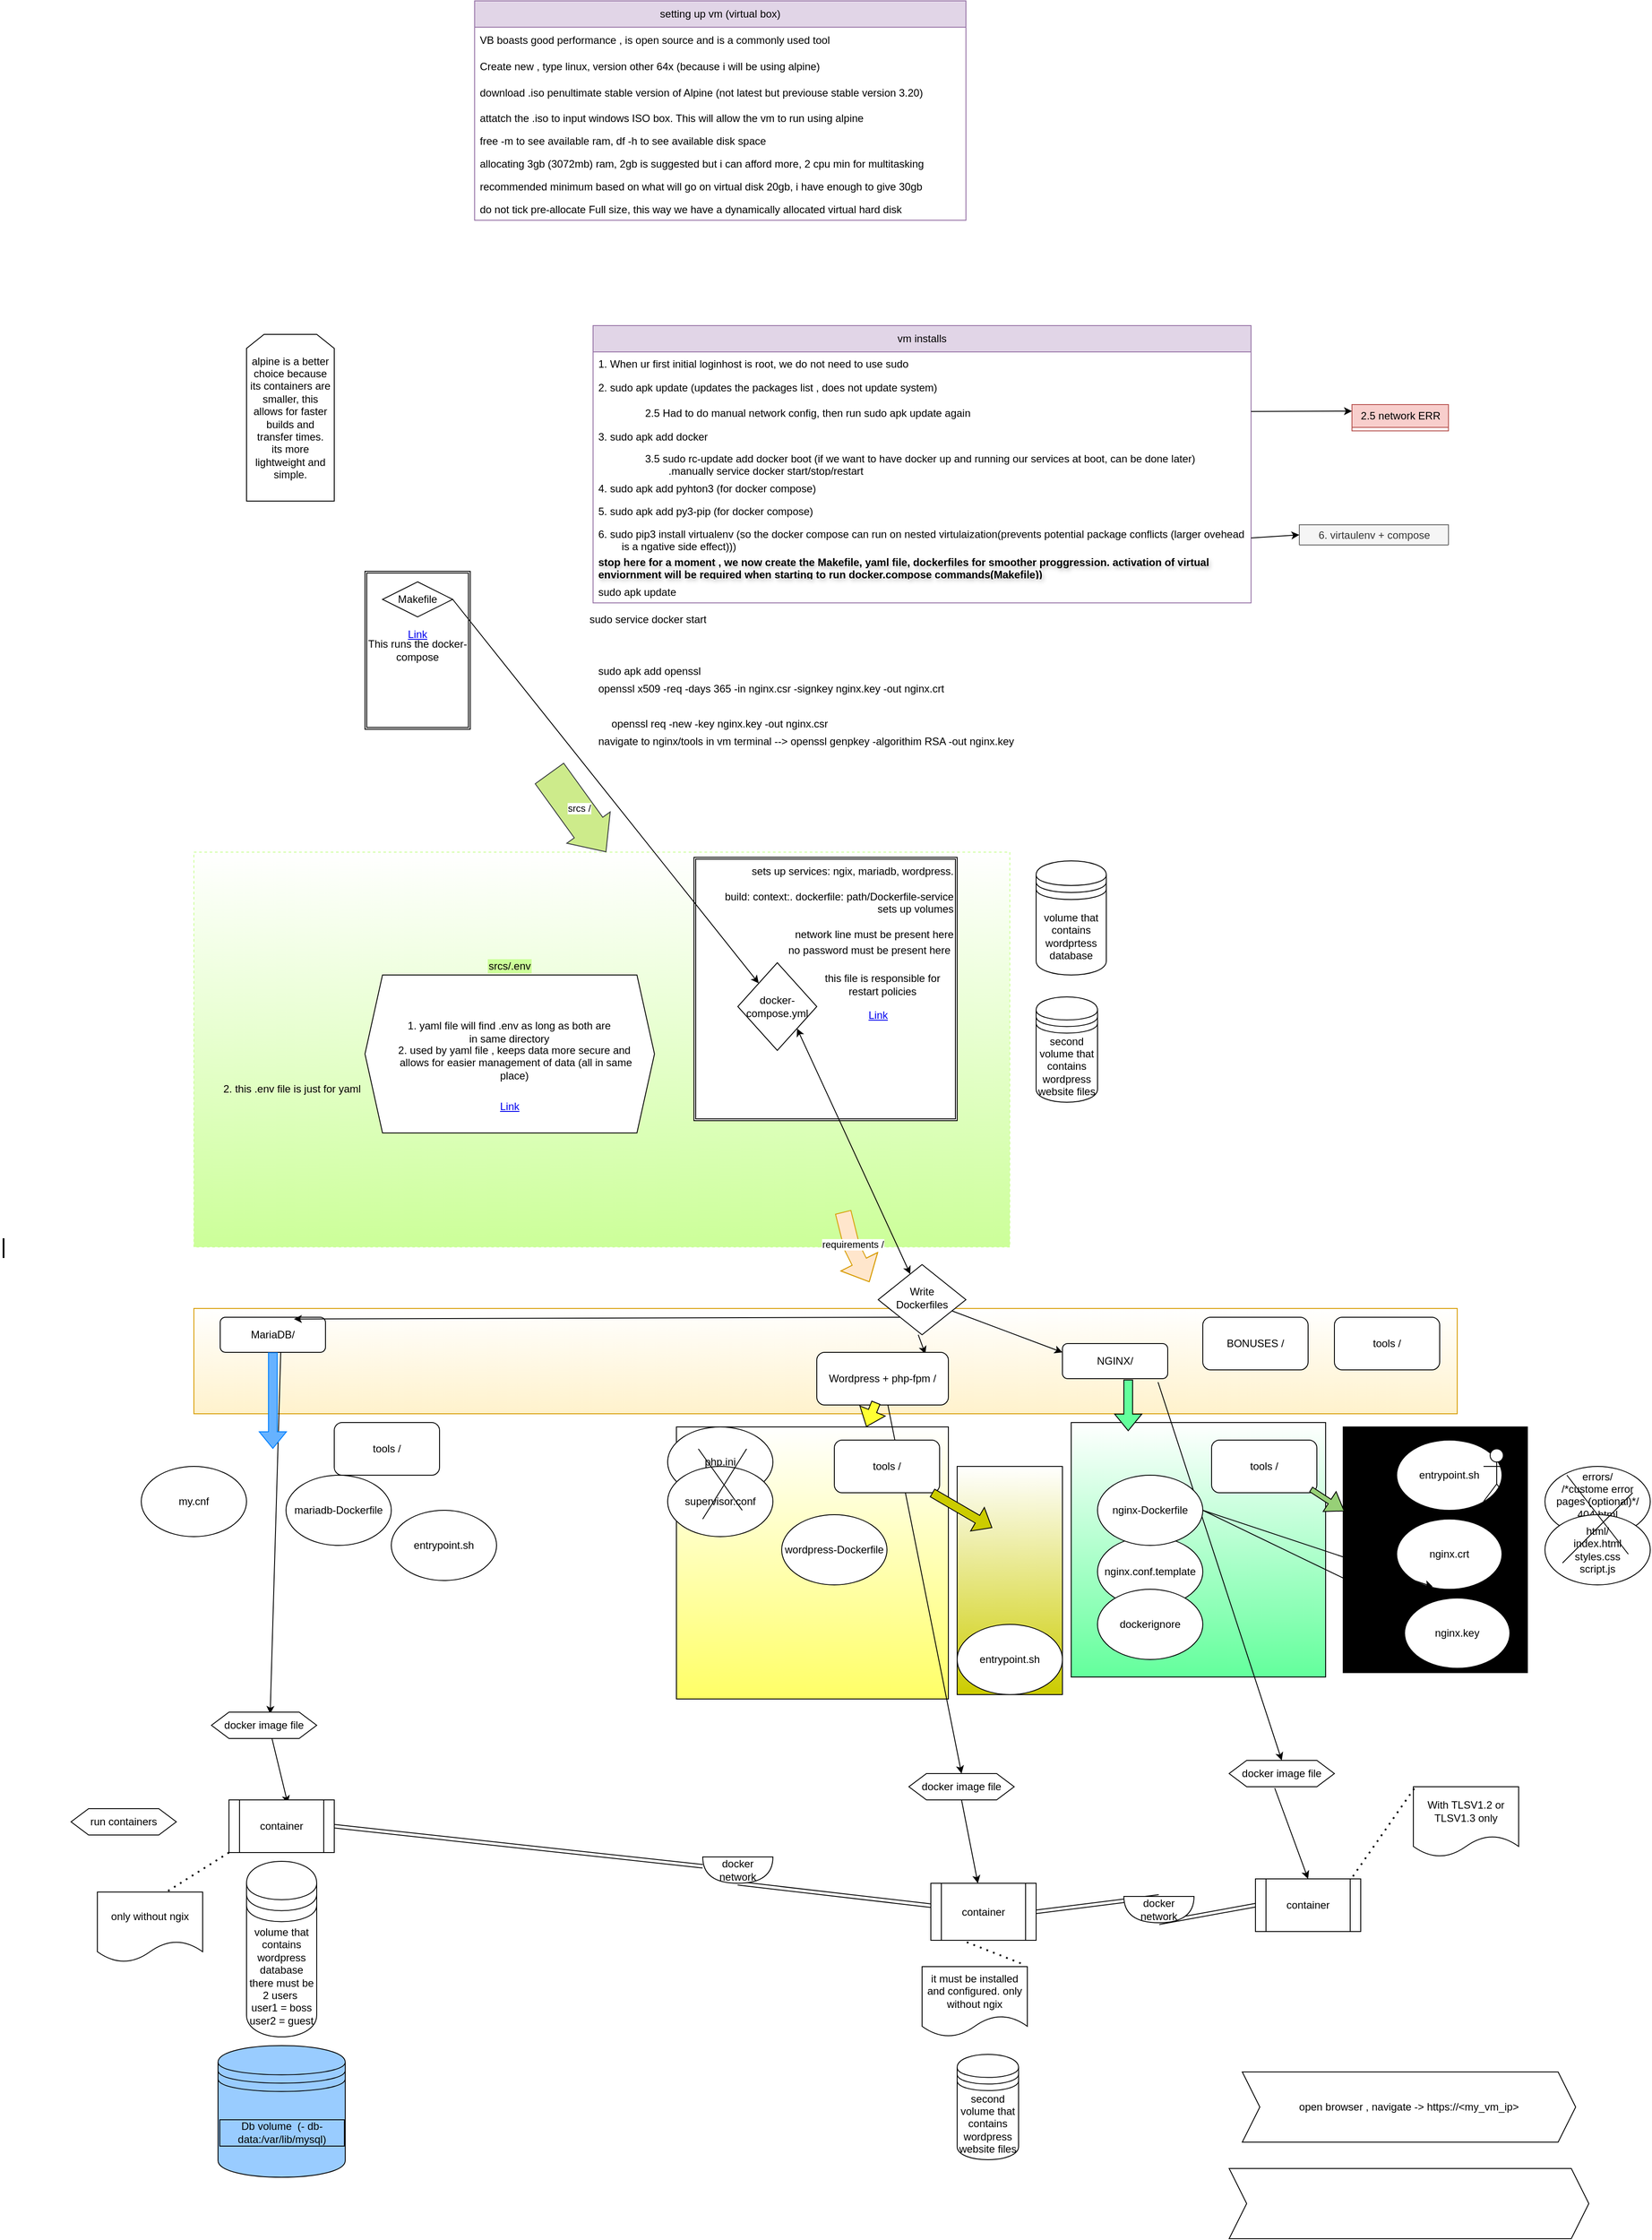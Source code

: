 <mxfile version="26.0.16">
  <diagram id="C5RBs43oDa-KdzZeNtuy" name="Page-1">
    <mxGraphModel dx="2195" dy="3095" grid="1" gridSize="10" guides="1" tooltips="1" connect="1" arrows="1" fold="1" page="1" pageScale="1" pageWidth="827" pageHeight="1169" background="#ffffff" math="0" shadow="0">
      <root>
        <mxCell id="WIyWlLk6GJQsqaUBKTNV-0" />
        <mxCell id="WIyWlLk6GJQsqaUBKTNV-1" parent="WIyWlLk6GJQsqaUBKTNV-0" />
        <mxCell id="Z3fMapQdSAwZX1owhjYI-17" value="" style="rounded=0;whiteSpace=wrap;html=1;gradientColor=#CCCC00;" vertex="1" parent="WIyWlLk6GJQsqaUBKTNV-1">
          <mxGeometry x="620" y="-190" width="120" height="260" as="geometry" />
        </mxCell>
        <mxCell id="Z3fMapQdSAwZX1owhjYI-14" value="" style="whiteSpace=wrap;html=1;aspect=fixed;gradientColor=#FFFF66;" vertex="1" parent="WIyWlLk6GJQsqaUBKTNV-1">
          <mxGeometry x="300" y="-235" width="310" height="310" as="geometry" />
        </mxCell>
        <mxCell id="Z3fMapQdSAwZX1owhjYI-5" value="" style="rounded=0;whiteSpace=wrap;html=1;gradientColor=light-dark(#97D077,#EDEDED);" vertex="1" parent="WIyWlLk6GJQsqaUBKTNV-1">
          <mxGeometry x="1060" y="-235" width="210" height="280" as="geometry" />
        </mxCell>
        <mxCell id="Z3fMapQdSAwZX1owhjYI-3" value="" style="rounded=0;whiteSpace=wrap;html=1;gradientColor=#63FF9C;" vertex="1" parent="WIyWlLk6GJQsqaUBKTNV-1">
          <mxGeometry x="750" y="-240" width="290" height="290" as="geometry" />
        </mxCell>
        <mxCell id="VuhiG2OMYxqmFF7oU0-H-84" value="" style="rounded=0;whiteSpace=wrap;html=1;fillColor=#FFFFFF;strokeColor=#d79b00;gradientColor=#FFF2CC;" parent="WIyWlLk6GJQsqaUBKTNV-1" vertex="1">
          <mxGeometry x="-250" y="-370" width="1440" height="120" as="geometry" />
        </mxCell>
        <mxCell id="VuhiG2OMYxqmFF7oU0-H-65" value="2.5 network ERR" style="swimlane;fontStyle=0;childLayout=stackLayout;horizontal=1;startSize=26;fillColor=#f8cecc;horizontalStack=0;resizeParent=1;resizeParentMax=0;resizeLast=0;collapsible=1;marginBottom=0;html=1;strokeColor=#b85450;" parent="WIyWlLk6GJQsqaUBKTNV-1" vertex="1" collapsed="1">
          <mxGeometry x="1070" y="-1400" width="110" height="30" as="geometry">
            <mxRectangle x="1040" y="-1404" width="655" height="231" as="alternateBounds" />
          </mxGeometry>
        </mxCell>
        <mxCell id="VuhiG2OMYxqmFF7oU0-H-69" value="" style="shape=image;html=1;verticalLabelPosition=bottom;verticalAlign=top;imageAspect=1;aspect=fixed;image=img/clipart/Gear_128x128.png" parent="VuhiG2OMYxqmFF7oU0-H-65" vertex="1">
          <mxGeometry y="26" width="655" height="61" as="geometry" />
        </mxCell>
        <mxCell id="VuhiG2OMYxqmFF7oU0-H-66" value="After trying to apk docker, package couldnt be found even after updating packages.&lt;div&gt;i attempted to manually put in a main and community repository assuming they where simply missing.&lt;/div&gt;&lt;div&gt;Trying to update packages a fetch was attempted followed by an error (try again later and 4 unavailable).&lt;/div&gt;&lt;div&gt;Ping to google with error, online advice suggested to configure DNS, resolv.conf was empty so i added googles public DNS, no positive results yielded.&lt;/div&gt;&lt;div&gt;Manual networking configuration was required, since there was no interfaces file for network, ip link to check for interface, created a interfaces file, added DHCP (dynamic host config protocol). /ect/init.d/networking restart (restarting networking script inside init.d).&lt;/div&gt;" style="text;strokeColor=none;fillColor=none;align=left;verticalAlign=top;spacingLeft=4;spacingRight=4;overflow=hidden;rotatable=0;points=[[0,0.5],[1,0.5]];portConstraint=eastwest;whiteSpace=wrap;html=1;" parent="VuhiG2OMYxqmFF7oU0-H-65" vertex="1">
          <mxGeometry y="87" width="655" height="144" as="geometry" />
        </mxCell>
        <mxCell id="VuhiG2OMYxqmFF7oU0-H-0" value="" style="rounded=0;whiteSpace=wrap;html=1;strokeColor=#CCFF99;dashed=1;gradientColor=#CCFF99;" parent="WIyWlLk6GJQsqaUBKTNV-1" vertex="1">
          <mxGeometry x="-250" y="-890" width="930" height="450" as="geometry" />
        </mxCell>
        <mxCell id="QDZcUWIWedcfiBCgo4B5-194" value="sets up services: ngix, mariadb, wordpress.&lt;div&gt;&lt;br&gt;&lt;/div&gt;&lt;div&gt;build: context:. dockerfile: path/Dockerfile-service&lt;/div&gt;&lt;div&gt;sets up volumes&lt;/div&gt;&lt;div&gt;&lt;br&gt;&lt;/div&gt;&lt;div&gt;network line must be present here&lt;/div&gt;" style="shape=ext;double=1;whiteSpace=wrap;html=1;aspect=fixed;align=right;verticalAlign=top;" parent="WIyWlLk6GJQsqaUBKTNV-1" vertex="1">
          <mxGeometry x="320" y="-884" width="300" height="300" as="geometry" />
        </mxCell>
        <mxCell id="QDZcUWIWedcfiBCgo4B5-57" value="This runs the docker-compose" style="shape=ext;double=1;rounded=0;whiteSpace=wrap;html=1;" parent="WIyWlLk6GJQsqaUBKTNV-1" vertex="1">
          <mxGeometry x="-55" y="-1210" width="120" height="180" as="geometry" />
        </mxCell>
        <mxCell id="WIyWlLk6GJQsqaUBKTNV-3" value="NGINX/" style="rounded=1;whiteSpace=wrap;html=1;fontSize=12;glass=0;strokeWidth=1;shadow=0;" parent="WIyWlLk6GJQsqaUBKTNV-1" vertex="1">
          <mxGeometry x="740" y="-330" width="120" height="40" as="geometry" />
        </mxCell>
        <mxCell id="WIyWlLk6GJQsqaUBKTNV-6" value="Write Dockerfiles" style="rhombus;whiteSpace=wrap;html=1;shadow=0;fontFamily=Helvetica;fontSize=12;align=center;strokeWidth=1;spacing=6;spacingTop=-4;" parent="WIyWlLk6GJQsqaUBKTNV-1" vertex="1">
          <mxGeometry x="530" y="-420" width="100" height="80" as="geometry" />
        </mxCell>
        <mxCell id="WIyWlLk6GJQsqaUBKTNV-11" value="MariaDB/" style="rounded=1;whiteSpace=wrap;html=1;fontSize=12;glass=0;strokeWidth=1;shadow=0;" parent="WIyWlLk6GJQsqaUBKTNV-1" vertex="1">
          <mxGeometry x="-220" y="-360" width="120" height="40" as="geometry" />
        </mxCell>
        <mxCell id="QDZcUWIWedcfiBCgo4B5-4" value="" style="endArrow=classic;html=1;rounded=0;entryX=0.7;entryY=0.05;entryDx=0;entryDy=0;entryPerimeter=0;exitX=0;exitY=1;exitDx=0;exitDy=0;" parent="WIyWlLk6GJQsqaUBKTNV-1" source="WIyWlLk6GJQsqaUBKTNV-6" target="WIyWlLk6GJQsqaUBKTNV-11" edge="1">
          <mxGeometry width="50" height="50" relative="1" as="geometry">
            <mxPoint x="390" y="270" as="sourcePoint" />
            <mxPoint x="440" y="220" as="targetPoint" />
          </mxGeometry>
        </mxCell>
        <mxCell id="QDZcUWIWedcfiBCgo4B5-5" value="" style="endArrow=classic;html=1;rounded=0;exitX=0.58;exitY=0.95;exitDx=0;exitDy=0;exitPerimeter=0;entryX=0.825;entryY=0.033;entryDx=0;entryDy=0;entryPerimeter=0;" parent="WIyWlLk6GJQsqaUBKTNV-1" target="VuhiG2OMYxqmFF7oU0-H-88" edge="1">
          <mxGeometry width="50" height="50" relative="1" as="geometry">
            <mxPoint x="575.66" y="-340" as="sourcePoint" />
            <mxPoint x="500.005" y="144" as="targetPoint" />
          </mxGeometry>
        </mxCell>
        <mxCell id="QDZcUWIWedcfiBCgo4B5-6" value="" style="endArrow=classic;html=1;rounded=0;entryX=0;entryY=0.25;entryDx=0;entryDy=0;" parent="WIyWlLk6GJQsqaUBKTNV-1" source="WIyWlLk6GJQsqaUBKTNV-6" target="WIyWlLk6GJQsqaUBKTNV-3" edge="1">
          <mxGeometry width="50" height="50" relative="1" as="geometry">
            <mxPoint x="390" y="270" as="sourcePoint" />
            <mxPoint x="440" y="220" as="targetPoint" />
          </mxGeometry>
        </mxCell>
        <mxCell id="QDZcUWIWedcfiBCgo4B5-7" value="Makefile" style="rhombus;whiteSpace=wrap;html=1;" parent="WIyWlLk6GJQsqaUBKTNV-1" vertex="1">
          <mxGeometry x="-35" y="-1198" width="80" height="40" as="geometry" />
        </mxCell>
        <mxCell id="QDZcUWIWedcfiBCgo4B5-8" value="docker-compose.yml" style="rhombus;whiteSpace=wrap;html=1;" parent="WIyWlLk6GJQsqaUBKTNV-1" vertex="1">
          <mxGeometry x="370" y="-764" width="90" height="100" as="geometry" />
        </mxCell>
        <mxCell id="QDZcUWIWedcfiBCgo4B5-10" value="run containers" style="shape=hexagon;perimeter=hexagonPerimeter2;whiteSpace=wrap;html=1;fixedSize=1;" parent="WIyWlLk6GJQsqaUBKTNV-1" vertex="1">
          <mxGeometry x="-390" y="200" width="120" height="30" as="geometry" />
        </mxCell>
        <mxCell id="QDZcUWIWedcfiBCgo4B5-14" value="only without ngix" style="shape=document;whiteSpace=wrap;html=1;boundedLbl=1;" parent="WIyWlLk6GJQsqaUBKTNV-1" vertex="1">
          <mxGeometry x="-360" y="295" width="120" height="80" as="geometry" />
        </mxCell>
        <mxCell id="QDZcUWIWedcfiBCgo4B5-15" value="it must be installed and configured. only without ngix" style="shape=document;whiteSpace=wrap;html=1;boundedLbl=1;" parent="WIyWlLk6GJQsqaUBKTNV-1" vertex="1">
          <mxGeometry x="580" y="380" width="120" height="80" as="geometry" />
        </mxCell>
        <mxCell id="QDZcUWIWedcfiBCgo4B5-16" value="With TLSV1.2 or TLSV1.3 only" style="shape=document;whiteSpace=wrap;html=1;boundedLbl=1;" parent="WIyWlLk6GJQsqaUBKTNV-1" vertex="1">
          <mxGeometry x="1140" y="175" width="120" height="80" as="geometry" />
        </mxCell>
        <mxCell id="QDZcUWIWedcfiBCgo4B5-17" value="" style="endArrow=none;dashed=1;html=1;dashPattern=1 3;strokeWidth=2;rounded=0;entryX=0.667;entryY=-0.012;entryDx=0;entryDy=0;entryPerimeter=0;exitX=0;exitY=1;exitDx=0;exitDy=0;" parent="WIyWlLk6GJQsqaUBKTNV-1" source="QDZcUWIWedcfiBCgo4B5-28" target="QDZcUWIWedcfiBCgo4B5-14" edge="1">
          <mxGeometry width="50" height="50" relative="1" as="geometry">
            <mxPoint x="390" y="270" as="sourcePoint" />
            <mxPoint x="440" y="220" as="targetPoint" />
          </mxGeometry>
        </mxCell>
        <mxCell id="QDZcUWIWedcfiBCgo4B5-18" value="" style="endArrow=none;dashed=1;html=1;dashPattern=1 3;strokeWidth=2;rounded=0;entryX=0.975;entryY=-0.025;entryDx=0;entryDy=0;entryPerimeter=0;exitX=0.342;exitY=1.033;exitDx=0;exitDy=0;exitPerimeter=0;" parent="WIyWlLk6GJQsqaUBKTNV-1" source="QDZcUWIWedcfiBCgo4B5-27" target="QDZcUWIWedcfiBCgo4B5-15" edge="1">
          <mxGeometry width="50" height="50" relative="1" as="geometry">
            <mxPoint x="390" y="270" as="sourcePoint" />
            <mxPoint x="440" y="220" as="targetPoint" />
          </mxGeometry>
        </mxCell>
        <mxCell id="QDZcUWIWedcfiBCgo4B5-19" value="" style="endArrow=none;dashed=1;html=1;dashPattern=1 3;strokeWidth=2;rounded=0;entryX=0.583;entryY=0.933;entryDx=0;entryDy=0;exitX=0.008;exitY=0.025;exitDx=0;exitDy=0;exitPerimeter=0;entryPerimeter=0;" parent="WIyWlLk6GJQsqaUBKTNV-1" source="QDZcUWIWedcfiBCgo4B5-16" target="QDZcUWIWedcfiBCgo4B5-26" edge="1">
          <mxGeometry width="50" height="50" relative="1" as="geometry">
            <mxPoint x="390" y="270" as="sourcePoint" />
            <mxPoint x="440" y="220" as="targetPoint" />
          </mxGeometry>
        </mxCell>
        <mxCell id="QDZcUWIWedcfiBCgo4B5-20" value="" style="endArrow=classic;html=1;rounded=0;exitX=1;exitY=0.5;exitDx=0;exitDy=0;" parent="WIyWlLk6GJQsqaUBKTNV-1" source="QDZcUWIWedcfiBCgo4B5-7" target="QDZcUWIWedcfiBCgo4B5-8" edge="1">
          <mxGeometry width="50" height="50" relative="1" as="geometry">
            <mxPoint x="390" y="270" as="sourcePoint" />
            <mxPoint x="440" y="220" as="targetPoint" />
          </mxGeometry>
        </mxCell>
        <mxCell id="QDZcUWIWedcfiBCgo4B5-23" value="" style="endArrow=classic;html=1;rounded=0;exitX=0.575;exitY=1;exitDx=0;exitDy=0;exitPerimeter=0;entryX=0.558;entryY=0.067;entryDx=0;entryDy=0;entryPerimeter=0;" parent="WIyWlLk6GJQsqaUBKTNV-1" source="QDZcUWIWedcfiBCgo4B5-29" target="QDZcUWIWedcfiBCgo4B5-28" edge="1">
          <mxGeometry width="50" height="50" relative="1" as="geometry">
            <mxPoint x="390" y="270" as="sourcePoint" />
            <mxPoint x="380" y="340" as="targetPoint" />
          </mxGeometry>
        </mxCell>
        <mxCell id="QDZcUWIWedcfiBCgo4B5-24" value="" style="endArrow=classic;html=1;rounded=0;exitX=0.5;exitY=1;exitDx=0;exitDy=0;" parent="WIyWlLk6GJQsqaUBKTNV-1" source="QDZcUWIWedcfiBCgo4B5-195" target="QDZcUWIWedcfiBCgo4B5-27" edge="1">
          <mxGeometry width="50" height="50" relative="1" as="geometry">
            <mxPoint x="390" y="270" as="sourcePoint" />
            <mxPoint x="590" y="480" as="targetPoint" />
          </mxGeometry>
        </mxCell>
        <mxCell id="QDZcUWIWedcfiBCgo4B5-25" value="" style="endArrow=classic;html=1;rounded=0;exitX=0.433;exitY=1.05;exitDx=0;exitDy=0;exitPerimeter=0;entryX=0.5;entryY=0;entryDx=0;entryDy=0;" parent="WIyWlLk6GJQsqaUBKTNV-1" source="QDZcUWIWedcfiBCgo4B5-196" target="QDZcUWIWedcfiBCgo4B5-26" edge="1">
          <mxGeometry width="50" height="50" relative="1" as="geometry">
            <mxPoint x="390" y="270" as="sourcePoint" />
            <mxPoint x="747" y="470" as="targetPoint" />
          </mxGeometry>
        </mxCell>
        <mxCell id="QDZcUWIWedcfiBCgo4B5-26" value="container" style="shape=process;whiteSpace=wrap;html=1;backgroundOutline=1;" parent="WIyWlLk6GJQsqaUBKTNV-1" vertex="1">
          <mxGeometry x="960" y="280" width="120" height="60" as="geometry" />
        </mxCell>
        <mxCell id="QDZcUWIWedcfiBCgo4B5-27" value="container" style="shape=process;whiteSpace=wrap;html=1;backgroundOutline=1;" parent="WIyWlLk6GJQsqaUBKTNV-1" vertex="1">
          <mxGeometry x="590" y="285" width="120" height="65" as="geometry" />
        </mxCell>
        <mxCell id="QDZcUWIWedcfiBCgo4B5-28" value="container" style="shape=process;whiteSpace=wrap;html=1;backgroundOutline=1;" parent="WIyWlLk6GJQsqaUBKTNV-1" vertex="1">
          <mxGeometry x="-210" y="190" width="120" height="60" as="geometry" />
        </mxCell>
        <mxCell id="QDZcUWIWedcfiBCgo4B5-30" value="volume that contains wordprtess database" style="shape=datastore;whiteSpace=wrap;html=1;" parent="WIyWlLk6GJQsqaUBKTNV-1" vertex="1">
          <mxGeometry x="710" y="-880" width="80" height="130" as="geometry" />
        </mxCell>
        <mxCell id="QDZcUWIWedcfiBCgo4B5-32" value="second volume that contains wordpress website files" style="shape=datastore;whiteSpace=wrap;html=1;" parent="WIyWlLk6GJQsqaUBKTNV-1" vertex="1">
          <mxGeometry x="710" y="-725" width="70" height="120" as="geometry" />
        </mxCell>
        <mxCell id="QDZcUWIWedcfiBCgo4B5-54" value="" style="shape=link;html=1;rounded=0;exitX=1;exitY=0.5;exitDx=0;exitDy=0;" parent="WIyWlLk6GJQsqaUBKTNV-1" source="QDZcUWIWedcfiBCgo4B5-36" target="QDZcUWIWedcfiBCgo4B5-27" edge="1">
          <mxGeometry width="100" relative="1" as="geometry">
            <mxPoint x="340" y="390" as="sourcePoint" />
            <mxPoint x="440" y="390" as="targetPoint" />
          </mxGeometry>
        </mxCell>
        <UserObject label="Link" link="https://github.com/sparklebutt/Inception/blob/main/flowchart/Makefile" id="QDZcUWIWedcfiBCgo4B5-56">
          <mxCell style="text;html=1;strokeColor=none;fillColor=none;whiteSpace=wrap;align=center;verticalAlign=middle;fontColor=#0000EE;fontStyle=4;" parent="WIyWlLk6GJQsqaUBKTNV-1" vertex="1">
            <mxGeometry x="-25" y="-1158" width="60" height="40" as="geometry" />
          </mxCell>
        </UserObject>
        <mxCell id="QDZcUWIWedcfiBCgo4B5-144" value="" style="line;strokeWidth=2;html=1;direction=south;" parent="WIyWlLk6GJQsqaUBKTNV-1" vertex="1">
          <mxGeometry x="-470" y="-450" width="6.11" height="22.5" as="geometry" />
        </mxCell>
        <mxCell id="QDZcUWIWedcfiBCgo4B5-193" value="" style="endArrow=classic;startArrow=classic;html=1;rounded=0;entryX=1;entryY=1;entryDx=0;entryDy=0;" parent="WIyWlLk6GJQsqaUBKTNV-1" source="WIyWlLk6GJQsqaUBKTNV-6" target="QDZcUWIWedcfiBCgo4B5-8" edge="1">
          <mxGeometry width="50" height="50" relative="1" as="geometry">
            <mxPoint x="540" y="-110" as="sourcePoint" />
            <mxPoint x="590" y="-160" as="targetPoint" />
          </mxGeometry>
        </mxCell>
        <mxCell id="QDZcUWIWedcfiBCgo4B5-197" value="" style="endArrow=classic;html=1;rounded=0;exitX=0.575;exitY=1;exitDx=0;exitDy=0;exitPerimeter=0;entryX=0.558;entryY=0.067;entryDx=0;entryDy=0;entryPerimeter=0;" parent="WIyWlLk6GJQsqaUBKTNV-1" source="WIyWlLk6GJQsqaUBKTNV-11" target="QDZcUWIWedcfiBCgo4B5-29" edge="1">
          <mxGeometry width="50" height="50" relative="1" as="geometry">
            <mxPoint x="224" y="20" as="sourcePoint" />
            <mxPoint x="222" y="294" as="targetPoint" />
          </mxGeometry>
        </mxCell>
        <mxCell id="QDZcUWIWedcfiBCgo4B5-29" value="docker image file" style="shape=hexagon;perimeter=hexagonPerimeter2;whiteSpace=wrap;html=1;fixedSize=1;" parent="WIyWlLk6GJQsqaUBKTNV-1" vertex="1">
          <mxGeometry x="-230" y="90" width="120" height="30" as="geometry" />
        </mxCell>
        <mxCell id="QDZcUWIWedcfiBCgo4B5-195" value="docker image file" style="shape=hexagon;perimeter=hexagonPerimeter2;whiteSpace=wrap;html=1;fixedSize=1;" parent="WIyWlLk6GJQsqaUBKTNV-1" vertex="1">
          <mxGeometry x="565" y="160" width="120" height="30" as="geometry" />
        </mxCell>
        <mxCell id="QDZcUWIWedcfiBCgo4B5-199" value="" style="endArrow=classic;html=1;rounded=0;exitX=0.908;exitY=1.1;exitDx=0;exitDy=0;exitPerimeter=0;entryX=0.5;entryY=0;entryDx=0;entryDy=0;" parent="WIyWlLk6GJQsqaUBKTNV-1" source="WIyWlLk6GJQsqaUBKTNV-3" target="QDZcUWIWedcfiBCgo4B5-196" edge="1">
          <mxGeometry width="50" height="50" relative="1" as="geometry">
            <mxPoint x="762" y="-8" as="sourcePoint" />
            <mxPoint x="760" y="470" as="targetPoint" />
          </mxGeometry>
        </mxCell>
        <mxCell id="QDZcUWIWedcfiBCgo4B5-196" value="docker image file" style="shape=hexagon;perimeter=hexagonPerimeter2;whiteSpace=wrap;html=1;fixedSize=1;" parent="WIyWlLk6GJQsqaUBKTNV-1" vertex="1">
          <mxGeometry x="930" y="145" width="120" height="30" as="geometry" />
        </mxCell>
        <mxCell id="QDZcUWIWedcfiBCgo4B5-200" value="volume that contains wordpress database&lt;div&gt;there must be 2 users&amp;nbsp;&lt;div&gt;user1 = boss&lt;/div&gt;&lt;div&gt;user2 = guest&lt;/div&gt;&lt;/div&gt;" style="shape=datastore;whiteSpace=wrap;html=1;" parent="WIyWlLk6GJQsqaUBKTNV-1" vertex="1">
          <mxGeometry x="-190" y="260" width="80" height="200" as="geometry" />
        </mxCell>
        <mxCell id="QDZcUWIWedcfiBCgo4B5-201" value="second volume that contains wordpress website files" style="shape=datastore;whiteSpace=wrap;html=1;" parent="WIyWlLk6GJQsqaUBKTNV-1" vertex="1">
          <mxGeometry x="620" y="480" width="70" height="120" as="geometry" />
        </mxCell>
        <mxCell id="QDZcUWIWedcfiBCgo4B5-203" value="" style="shape=link;html=1;rounded=0;exitX=1;exitY=0.5;exitDx=0;exitDy=0;entryX=0;entryY=0.5;entryDx=0;entryDy=0;" parent="WIyWlLk6GJQsqaUBKTNV-1" source="QDZcUWIWedcfiBCgo4B5-202" target="QDZcUWIWedcfiBCgo4B5-26" edge="1">
          <mxGeometry width="100" relative="1" as="geometry">
            <mxPoint x="580" y="270" as="sourcePoint" />
            <mxPoint x="740" y="270" as="targetPoint" />
          </mxGeometry>
        </mxCell>
        <mxCell id="QDZcUWIWedcfiBCgo4B5-204" value="" style="shape=link;html=1;rounded=0;exitX=1;exitY=0.5;exitDx=0;exitDy=0;entryX=0;entryY=0.5;entryDx=0;entryDy=0;" parent="WIyWlLk6GJQsqaUBKTNV-1" source="QDZcUWIWedcfiBCgo4B5-27" target="QDZcUWIWedcfiBCgo4B5-202" edge="1">
          <mxGeometry width="100" relative="1" as="geometry">
            <mxPoint x="570" y="270" as="sourcePoint" />
            <mxPoint x="700" y="280" as="targetPoint" />
          </mxGeometry>
        </mxCell>
        <mxCell id="QDZcUWIWedcfiBCgo4B5-202" value="docker network" style="shape=or;whiteSpace=wrap;html=1;direction=south;" parent="WIyWlLk6GJQsqaUBKTNV-1" vertex="1">
          <mxGeometry x="810" y="300" width="80" height="30" as="geometry" />
        </mxCell>
        <mxCell id="QDZcUWIWedcfiBCgo4B5-205" value="" style="shape=link;html=1;rounded=0;exitX=1;exitY=0.5;exitDx=0;exitDy=0;" parent="WIyWlLk6GJQsqaUBKTNV-1" source="QDZcUWIWedcfiBCgo4B5-28" target="QDZcUWIWedcfiBCgo4B5-36" edge="1">
          <mxGeometry width="100" relative="1" as="geometry">
            <mxPoint x="275" y="270" as="sourcePoint" />
            <mxPoint x="450" y="270" as="targetPoint" />
          </mxGeometry>
        </mxCell>
        <mxCell id="QDZcUWIWedcfiBCgo4B5-36" value="docker network" style="shape=or;whiteSpace=wrap;html=1;direction=south;" parent="WIyWlLk6GJQsqaUBKTNV-1" vertex="1">
          <mxGeometry x="330" y="255" width="80" height="30" as="geometry" />
        </mxCell>
        <mxCell id="QDZcUWIWedcfiBCgo4B5-206" value="Db volume&amp;nbsp; (- db-data:/var/lib/mysql)" style="shape=datastore;whiteSpace=wrap;html=1;labelBackgroundColor=none;labelBorderColor=default;fillColor=light-dark(#99CCFF,#EDEDED);" parent="WIyWlLk6GJQsqaUBKTNV-1" vertex="1">
          <mxGeometry x="-222.5" y="470" width="145" height="150" as="geometry" />
        </mxCell>
        <mxCell id="QDZcUWIWedcfiBCgo4B5-207" value="no password must be present here" style="text;html=1;align=center;verticalAlign=middle;whiteSpace=wrap;rounded=0;" parent="WIyWlLk6GJQsqaUBKTNV-1" vertex="1">
          <mxGeometry x="420" y="-793.5" width="200" height="30" as="geometry" />
        </mxCell>
        <mxCell id="QDZcUWIWedcfiBCgo4B5-216" value="srcs/.env" style="shape=hexagon;perimeter=hexagonPerimeter2;whiteSpace=wrap;html=1;fixedSize=1;align=center;labelPosition=center;verticalLabelPosition=top;verticalAlign=bottom;labelBackgroundColor=#CCFF99;labelBorderColor=#CCFF99;" parent="WIyWlLk6GJQsqaUBKTNV-1" vertex="1">
          <mxGeometry x="-55" y="-750" width="330" height="180" as="geometry" />
        </mxCell>
        <mxCell id="QDZcUWIWedcfiBCgo4B5-220" value="1. yaml file will find .env as long as both are in same directory" style="text;html=1;align=center;verticalAlign=middle;whiteSpace=wrap;rounded=0;" parent="WIyWlLk6GJQsqaUBKTNV-1" vertex="1">
          <mxGeometry x="-13" y="-700" width="245" height="30" as="geometry" />
        </mxCell>
        <mxCell id="QDZcUWIWedcfiBCgo4B5-210" value="srcs /" style="shape=flexArrow;endArrow=classic;html=1;rounded=0;width=40;endSize=11;fillColor=#cdeb8b;strokeColor=#36393d;" parent="WIyWlLk6GJQsqaUBKTNV-1" edge="1">
          <mxGeometry x="-0.061" y="4" width="50" height="50" relative="1" as="geometry">
            <mxPoint x="155" y="-980" as="sourcePoint" />
            <mxPoint x="220" y="-890" as="targetPoint" />
            <mxPoint as="offset" />
          </mxGeometry>
        </mxCell>
        <mxCell id="QDZcUWIWedcfiBCgo4B5-222" value="2. this .env file is just for yaml" style="text;html=1;align=center;verticalAlign=middle;whiteSpace=wrap;rounded=0;" parent="WIyWlLk6GJQsqaUBKTNV-1" vertex="1">
          <mxGeometry x="-258" y="-635" width="240" height="30" as="geometry" />
        </mxCell>
        <mxCell id="QDZcUWIWedcfiBCgo4B5-223" value="2. used by yaml file , keeps data more secure and&amp;nbsp; allows for easier management of data (all in same place)&amp;nbsp;" style="text;html=1;align=center;verticalAlign=middle;whiteSpace=wrap;rounded=0;" parent="WIyWlLk6GJQsqaUBKTNV-1" vertex="1">
          <mxGeometry x="-33" y="-665" width="300" height="30" as="geometry" />
        </mxCell>
        <mxCell id="QDZcUWIWedcfiBCgo4B5-224" value="this file is responsible for restart policies" style="text;html=1;align=center;verticalAlign=middle;whiteSpace=wrap;rounded=0;" parent="WIyWlLk6GJQsqaUBKTNV-1" vertex="1">
          <mxGeometry x="450" y="-754" width="170" height="30" as="geometry" />
        </mxCell>
        <UserObject label="Link" link="https://github.com/sparklebutt/Inception/blob/main/flowchart/example_env" id="QDZcUWIWedcfiBCgo4B5-225">
          <mxCell style="text;html=1;strokeColor=none;fillColor=none;whiteSpace=wrap;align=center;verticalAlign=middle;fontColor=#0000EE;fontStyle=4;" parent="WIyWlLk6GJQsqaUBKTNV-1" vertex="1">
            <mxGeometry x="80" y="-620" width="60" height="40" as="geometry" />
          </mxCell>
        </UserObject>
        <UserObject label="Link" link="https://github.com/sparklebutt/Inception/blob/main/flowchart/example_yaml" id="QDZcUWIWedcfiBCgo4B5-226">
          <mxCell style="text;html=1;strokeColor=none;fillColor=none;whiteSpace=wrap;align=center;verticalAlign=middle;fontColor=#0000EE;fontStyle=4;" parent="WIyWlLk6GJQsqaUBKTNV-1" vertex="1">
            <mxGeometry x="500" y="-724" width="60" height="40" as="geometry" />
          </mxCell>
        </UserObject>
        <mxCell id="VuhiG2OMYxqmFF7oU0-H-3" value="requirements /" style="shape=flexArrow;endArrow=classic;html=1;rounded=0;endWidth=28;endSize=8.16;width=18;fillColor=#ffe6cc;strokeColor=#d79b00;" parent="WIyWlLk6GJQsqaUBKTNV-1" edge="1">
          <mxGeometry x="-0.108" y="2" width="50" height="50" relative="1" as="geometry">
            <mxPoint x="490" y="-480" as="sourcePoint" />
            <mxPoint x="520" y="-400" as="targetPoint" />
            <Array as="points">
              <mxPoint x="500" y="-440" />
            </Array>
            <mxPoint as="offset" />
          </mxGeometry>
        </mxCell>
        <mxCell id="VuhiG2OMYxqmFF7oU0-H-5" value="nginx.conf.template" style="ellipse;whiteSpace=wrap;html=1;" parent="WIyWlLk6GJQsqaUBKTNV-1" vertex="1">
          <mxGeometry x="780" y="-110" width="120" height="80" as="geometry" />
        </mxCell>
        <mxCell id="VuhiG2OMYxqmFF7oU0-H-6" value="vm installs" style="swimlane;fontStyle=0;childLayout=stackLayout;horizontal=1;startSize=30;horizontalStack=0;resizeParent=1;resizeParentMax=0;resizeLast=0;collapsible=1;marginBottom=0;whiteSpace=wrap;html=1;fillColor=#e1d5e7;strokeColor=#9673a6;" parent="WIyWlLk6GJQsqaUBKTNV-1" vertex="1">
          <mxGeometry x="205" y="-1490" width="750" height="316" as="geometry">
            <mxRectangle x="420" y="-1270" width="100" height="30" as="alternateBounds" />
          </mxGeometry>
        </mxCell>
        <mxCell id="VuhiG2OMYxqmFF7oU0-H-50" value="1. When ur first initial loginhost is root, we do not need to use sudo" style="text;strokeColor=none;fillColor=none;align=left;verticalAlign=top;spacingLeft=4;spacingRight=4;overflow=hidden;rotatable=0;points=[[0,0.5],[1,0.5]];portConstraint=eastwest;whiteSpace=wrap;html=1;" parent="VuhiG2OMYxqmFF7oU0-H-6" vertex="1">
          <mxGeometry y="30" width="750" height="26" as="geometry" />
        </mxCell>
        <mxCell id="VuhiG2OMYxqmFF7oU0-H-7" value="2. sudo apk update (updates the packages list , does not update system)" style="text;strokeColor=none;fillColor=none;align=left;verticalAlign=middle;spacingLeft=4;spacingRight=4;overflow=hidden;points=[[0,0.5],[1,0.5]];portConstraint=eastwest;rotatable=0;whiteSpace=wrap;html=1;" parent="VuhiG2OMYxqmFF7oU0-H-6" vertex="1">
          <mxGeometry y="56" width="750" height="30" as="geometry" />
        </mxCell>
        <mxCell id="VuhiG2OMYxqmFF7oU0-H-51" value="&lt;span style=&quot;white-space: pre;&quot;&gt;&#x9;&lt;/span&gt;&lt;span style=&quot;white-space: pre;&quot;&gt;&#x9;&lt;/span&gt;2.5 Had to do manual network config, then run sudo apk update again" style="text;strokeColor=none;fillColor=none;align=left;verticalAlign=top;spacingLeft=4;spacingRight=4;overflow=hidden;rotatable=0;points=[[0,0.5],[1,0.5]];portConstraint=eastwest;whiteSpace=wrap;html=1;" parent="VuhiG2OMYxqmFF7oU0-H-6" vertex="1">
          <mxGeometry y="86" width="750" height="26" as="geometry" />
        </mxCell>
        <mxCell id="VuhiG2OMYxqmFF7oU0-H-8" value="3. sudo apk add docker" style="text;strokeColor=none;fillColor=none;align=left;verticalAlign=middle;spacingLeft=4;spacingRight=4;overflow=hidden;points=[[0,0.5],[1,0.5]];portConstraint=eastwest;rotatable=0;whiteSpace=wrap;html=1;" parent="VuhiG2OMYxqmFF7oU0-H-6" vertex="1">
          <mxGeometry y="112" width="750" height="30" as="geometry" />
        </mxCell>
        <mxCell id="VuhiG2OMYxqmFF7oU0-H-9" value="&lt;span style=&quot;white-space: pre;&quot;&gt;&#x9;&lt;/span&gt;&lt;span style=&quot;white-space: pre;&quot;&gt;&#x9;&lt;/span&gt;3.5 sudo rc-update add docker boot (if we want to have docker up and running our services at boot, can be done later)&lt;div&gt;&lt;span style=&quot;white-space: pre;&quot;&gt;&#x9;&lt;/span&gt;&lt;span style=&quot;white-space: pre;&quot;&gt;&#x9;&lt;/span&gt;&lt;span style=&quot;white-space: pre;&quot;&gt;&#x9;&lt;/span&gt;.manually service docker start/stop/restart&lt;/div&gt;" style="text;strokeColor=none;fillColor=none;align=left;verticalAlign=middle;spacingLeft=4;spacingRight=4;overflow=hidden;points=[[0,0.5],[1,0.5]];portConstraint=eastwest;rotatable=0;whiteSpace=wrap;html=1;" parent="VuhiG2OMYxqmFF7oU0-H-6" vertex="1">
          <mxGeometry y="142" width="750" height="30" as="geometry" />
        </mxCell>
        <mxCell id="VuhiG2OMYxqmFF7oU0-H-12" value="4. sudo apk add pyhton3 (for docker compose)&amp;nbsp;" style="text;strokeColor=none;fillColor=none;align=left;verticalAlign=top;spacingLeft=4;spacingRight=4;overflow=hidden;rotatable=0;points=[[0,0.5],[1,0.5]];portConstraint=eastwest;whiteSpace=wrap;html=1;" parent="VuhiG2OMYxqmFF7oU0-H-6" vertex="1">
          <mxGeometry y="172" width="750" height="26" as="geometry" />
        </mxCell>
        <mxCell id="VuhiG2OMYxqmFF7oU0-H-13" value="5. sudo apk add py3-pip (for docker compose)" style="text;strokeColor=none;fillColor=none;align=left;verticalAlign=top;spacingLeft=4;spacingRight=4;overflow=hidden;rotatable=0;points=[[0,0.5],[1,0.5]];portConstraint=eastwest;whiteSpace=wrap;html=1;" parent="VuhiG2OMYxqmFF7oU0-H-6" vertex="1">
          <mxGeometry y="198" width="750" height="26" as="geometry" />
        </mxCell>
        <mxCell id="VuhiG2OMYxqmFF7oU0-H-71" value="6. sudo pip3 install virtualenv (so the docker compose can run on nested virtulaization(prevents potential package conflicts (larger ovehead &lt;span style=&quot;white-space: pre;&quot;&gt;&#x9;&lt;/span&gt;is a ngative side effect)))" style="text;strokeColor=none;fillColor=none;align=left;verticalAlign=top;spacingLeft=4;spacingRight=4;overflow=hidden;rotatable=0;points=[[0,0.5],[1,0.5]];portConstraint=eastwest;whiteSpace=wrap;html=1;" parent="VuhiG2OMYxqmFF7oU0-H-6" vertex="1">
          <mxGeometry y="224" width="750" height="36" as="geometry" />
        </mxCell>
        <mxCell id="VuhiG2OMYxqmFF7oU0-H-79" value="stop here for a moment , we now create the Makefile, yaml file, dockerfiles for smoother proggression. activation of virtual enviornment will be required when starting to run docker.compose commands(Makefile))&amp;nbsp;" style="text;strokeColor=none;fillColor=none;align=left;verticalAlign=middle;spacingLeft=4;spacingRight=4;overflow=hidden;points=[[0,0.5],[1,0.5]];portConstraint=eastwest;rotatable=0;whiteSpace=wrap;html=1;fontStyle=1;textShadow=1;" parent="VuhiG2OMYxqmFF7oU0-H-6" vertex="1">
          <mxGeometry y="260" width="750" height="30" as="geometry" />
        </mxCell>
        <mxCell id="VuhiG2OMYxqmFF7oU0-H-15" value="sudo apk update" style="text;strokeColor=none;fillColor=none;align=left;verticalAlign=top;spacingLeft=4;spacingRight=4;overflow=hidden;rotatable=0;points=[[0,0.5],[1,0.5]];portConstraint=eastwest;whiteSpace=wrap;html=1;" parent="VuhiG2OMYxqmFF7oU0-H-6" vertex="1">
          <mxGeometry y="290" width="750" height="26" as="geometry" />
        </mxCell>
        <mxCell id="VuhiG2OMYxqmFF7oU0-H-26" value="alpine is a better choice because its containers are smaller, this allows for faster builds and transfer times.&lt;div&gt;its more lightweight and simple.&lt;/div&gt;" style="shape=loopLimit;whiteSpace=wrap;html=1;" parent="WIyWlLk6GJQsqaUBKTNV-1" vertex="1">
          <mxGeometry x="-190" y="-1480" width="100" height="190" as="geometry" />
        </mxCell>
        <mxCell id="VuhiG2OMYxqmFF7oU0-H-27" value="nginx.crt" style="ellipse;whiteSpace=wrap;html=1;" parent="WIyWlLk6GJQsqaUBKTNV-1" vertex="1">
          <mxGeometry x="1121" y="-130" width="120" height="80" as="geometry" />
        </mxCell>
        <mxCell id="VuhiG2OMYxqmFF7oU0-H-28" value="nginx.key" style="ellipse;whiteSpace=wrap;html=1;" parent="WIyWlLk6GJQsqaUBKTNV-1" vertex="1">
          <mxGeometry x="1130" y="-40" width="120" height="80" as="geometry" />
        </mxCell>
        <mxCell id="VuhiG2OMYxqmFF7oU0-H-29" value="entrypoint.sh" style="ellipse;whiteSpace=wrap;html=1;" parent="WIyWlLk6GJQsqaUBKTNV-1" vertex="1">
          <mxGeometry x="1121" y="-220" width="120" height="80" as="geometry" />
        </mxCell>
        <mxCell id="VuhiG2OMYxqmFF7oU0-H-30" value="errors/&lt;div&gt;/*custome error pages (optional)*/&lt;br&gt;&lt;div&gt;404.html&lt;/div&gt;&lt;div&gt;500.html&lt;/div&gt;&lt;/div&gt;" style="ellipse;whiteSpace=wrap;html=1;" parent="WIyWlLk6GJQsqaUBKTNV-1" vertex="1">
          <mxGeometry x="1290" y="-190" width="120" height="80" as="geometry" />
        </mxCell>
        <mxCell id="VuhiG2OMYxqmFF7oU0-H-31" value="html/&lt;div&gt;index.html&lt;/div&gt;&lt;div&gt;styles.css&lt;/div&gt;&lt;div&gt;script.js&lt;/div&gt;" style="ellipse;whiteSpace=wrap;html=1;" parent="WIyWlLk6GJQsqaUBKTNV-1" vertex="1">
          <mxGeometry x="1290" y="-135" width="120" height="80" as="geometry" />
        </mxCell>
        <mxCell id="VuhiG2OMYxqmFF7oU0-H-36" value="php.ini" style="ellipse;whiteSpace=wrap;html=1;" parent="WIyWlLk6GJQsqaUBKTNV-1" vertex="1">
          <mxGeometry x="290" y="-235" width="120" height="80" as="geometry" />
        </mxCell>
        <mxCell id="VuhiG2OMYxqmFF7oU0-H-37" value="supervisor.conf" style="ellipse;whiteSpace=wrap;html=1;" parent="WIyWlLk6GJQsqaUBKTNV-1" vertex="1">
          <mxGeometry x="290" y="-190" width="120" height="80" as="geometry" />
        </mxCell>
        <mxCell id="VuhiG2OMYxqmFF7oU0-H-38" value="my.cnf" style="ellipse;whiteSpace=wrap;html=1;" parent="WIyWlLk6GJQsqaUBKTNV-1" vertex="1">
          <mxGeometry x="-310" y="-190" width="120" height="80" as="geometry" />
        </mxCell>
        <mxCell id="VuhiG2OMYxqmFF7oU0-H-39" value="open browser , navigate -&amp;gt; https://&amp;lt;my_vm_ip&amp;gt;" style="shape=step;perimeter=stepPerimeter;whiteSpace=wrap;html=1;fixedSize=1;" parent="WIyWlLk6GJQsqaUBKTNV-1" vertex="1">
          <mxGeometry x="945" y="500" width="380" height="80" as="geometry" />
        </mxCell>
        <mxCell id="VuhiG2OMYxqmFF7oU0-H-40" value="" style="shape=step;perimeter=stepPerimeter;whiteSpace=wrap;html=1;fixedSize=1;" parent="WIyWlLk6GJQsqaUBKTNV-1" vertex="1">
          <mxGeometry x="930" y="610" width="410" height="80" as="geometry" />
        </mxCell>
        <mxCell id="VuhiG2OMYxqmFF7oU0-H-41" value="setting up vm (virtual box)" style="swimlane;fontStyle=0;childLayout=stackLayout;horizontal=1;startSize=30;horizontalStack=0;resizeParent=1;resizeParentMax=0;resizeLast=0;collapsible=1;marginBottom=0;whiteSpace=wrap;html=1;fillColor=#e1d5e7;strokeColor=#9673a6;" parent="WIyWlLk6GJQsqaUBKTNV-1" vertex="1">
          <mxGeometry x="70" y="-1860" width="560" height="250" as="geometry" />
        </mxCell>
        <mxCell id="VuhiG2OMYxqmFF7oU0-H-42" value="VB boasts good performance , is open source and is a commonly used tool" style="text;strokeColor=none;fillColor=none;align=left;verticalAlign=middle;spacingLeft=4;spacingRight=4;overflow=hidden;points=[[0,0.5],[1,0.5]];portConstraint=eastwest;rotatable=0;whiteSpace=wrap;html=1;" parent="VuhiG2OMYxqmFF7oU0-H-41" vertex="1">
          <mxGeometry y="30" width="560" height="30" as="geometry" />
        </mxCell>
        <mxCell id="VuhiG2OMYxqmFF7oU0-H-43" value="Create new , type linux, version other 64x (because i will be using alpine)" style="text;strokeColor=none;fillColor=none;align=left;verticalAlign=middle;spacingLeft=4;spacingRight=4;overflow=hidden;points=[[0,0.5],[1,0.5]];portConstraint=eastwest;rotatable=0;whiteSpace=wrap;html=1;" parent="VuhiG2OMYxqmFF7oU0-H-41" vertex="1">
          <mxGeometry y="60" width="560" height="30" as="geometry" />
        </mxCell>
        <mxCell id="VuhiG2OMYxqmFF7oU0-H-44" value="download .iso&amp;nbsp;&lt;span style=&quot;background-color: transparent;&quot;&gt;penultimate stable&amp;nbsp;&lt;/span&gt;&lt;span style=&quot;background-color: transparent; color: light-dark(rgb(0, 0, 0), rgb(255, 255, 255));&quot;&gt;version of Alpine (not latest but previouse stable version 3.20)&lt;/span&gt;" style="text;strokeColor=none;fillColor=none;align=left;verticalAlign=middle;spacingLeft=4;spacingRight=4;overflow=hidden;points=[[0,0.5],[1,0.5]];portConstraint=eastwest;rotatable=0;whiteSpace=wrap;html=1;" parent="VuhiG2OMYxqmFF7oU0-H-41" vertex="1">
          <mxGeometry y="90" width="560" height="30" as="geometry" />
        </mxCell>
        <mxCell id="VuhiG2OMYxqmFF7oU0-H-45" value="attatch the .iso to input windows ISO box. This will allow the vm to run using alpine" style="text;strokeColor=none;fillColor=none;align=left;verticalAlign=top;spacingLeft=4;spacingRight=4;overflow=hidden;rotatable=0;points=[[0,0.5],[1,0.5]];portConstraint=eastwest;whiteSpace=wrap;html=1;" parent="VuhiG2OMYxqmFF7oU0-H-41" vertex="1">
          <mxGeometry y="120" width="560" height="26" as="geometry" />
        </mxCell>
        <mxCell id="VuhiG2OMYxqmFF7oU0-H-47" value="free -m to see available ram, df -h to see available disk space" style="text;strokeColor=none;fillColor=none;align=left;verticalAlign=top;spacingLeft=4;spacingRight=4;overflow=hidden;rotatable=0;points=[[0,0.5],[1,0.5]];portConstraint=eastwest;whiteSpace=wrap;html=1;" parent="VuhiG2OMYxqmFF7oU0-H-41" vertex="1">
          <mxGeometry y="146" width="560" height="26" as="geometry" />
        </mxCell>
        <mxCell id="VuhiG2OMYxqmFF7oU0-H-46" value="allocating 3gb (3072mb) ram, 2gb is suggested but i can afford more, 2 cpu min for multitasking" style="text;strokeColor=none;fillColor=none;align=left;verticalAlign=top;spacingLeft=4;spacingRight=4;overflow=hidden;rotatable=0;points=[[0,0.5],[1,0.5]];portConstraint=eastwest;whiteSpace=wrap;html=1;" parent="VuhiG2OMYxqmFF7oU0-H-41" vertex="1">
          <mxGeometry y="172" width="560" height="26" as="geometry" />
        </mxCell>
        <mxCell id="VuhiG2OMYxqmFF7oU0-H-48" value="recommended minimum based on what will go on virtual disk 20gb, i have enough to give 30gb" style="text;strokeColor=none;fillColor=none;align=left;verticalAlign=top;spacingLeft=4;spacingRight=4;overflow=hidden;rotatable=0;points=[[0,0.5],[1,0.5]];portConstraint=eastwest;whiteSpace=wrap;html=1;" parent="VuhiG2OMYxqmFF7oU0-H-41" vertex="1">
          <mxGeometry y="198" width="560" height="26" as="geometry" />
        </mxCell>
        <mxCell id="VuhiG2OMYxqmFF7oU0-H-49" value="do not tick pre-allocate Full size, this way we have a dynamically allocated virtual hard disk" style="text;strokeColor=none;fillColor=none;align=left;verticalAlign=top;spacingLeft=4;spacingRight=4;overflow=hidden;rotatable=0;points=[[0,0.5],[1,0.5]];portConstraint=eastwest;whiteSpace=wrap;html=1;" parent="VuhiG2OMYxqmFF7oU0-H-41" vertex="1">
          <mxGeometry y="224" width="560" height="26" as="geometry" />
        </mxCell>
        <mxCell id="VuhiG2OMYxqmFF7oU0-H-70" value="" style="endArrow=classic;html=1;rounded=0;entryX=0;entryY=0.25;entryDx=0;entryDy=0;" parent="WIyWlLk6GJQsqaUBKTNV-1" source="VuhiG2OMYxqmFF7oU0-H-51" target="VuhiG2OMYxqmFF7oU0-H-65" edge="1">
          <mxGeometry width="50" height="50" relative="1" as="geometry">
            <mxPoint x="710" y="-1230" as="sourcePoint" />
            <mxPoint x="760" y="-1280" as="targetPoint" />
          </mxGeometry>
        </mxCell>
        <mxCell id="VuhiG2OMYxqmFF7oU0-H-11" value="sudo service docker start" style="text;strokeColor=none;fillColor=none;align=left;verticalAlign=top;spacingLeft=4;spacingRight=4;overflow=hidden;rotatable=0;points=[[0,0.5],[1,0.5]];portConstraint=eastwest;whiteSpace=wrap;html=1;" parent="WIyWlLk6GJQsqaUBKTNV-1" vertex="1">
          <mxGeometry x="195" y="-1169" width="750" height="26" as="geometry" />
        </mxCell>
        <mxCell id="VuhiG2OMYxqmFF7oU0-H-73" value="6. virtaulenv + compose" style="swimlane;fontStyle=0;childLayout=stackLayout;horizontal=1;startSize=26;fillColor=#f5f5f5;horizontalStack=0;resizeParent=1;resizeParentMax=0;resizeLast=0;collapsible=1;marginBottom=0;html=1;strokeColor=#666666;fontColor=#333333;" parent="WIyWlLk6GJQsqaUBKTNV-1" vertex="1" collapsed="1">
          <mxGeometry x="1010" y="-1263" width="170" height="23" as="geometry">
            <mxRectangle x="1010" y="-1263" width="480" height="190" as="alternateBounds" />
          </mxGeometry>
        </mxCell>
        <mxCell id="VuhiG2OMYxqmFF7oU0-H-74" value="mkdir myenv, virtualenv myenv (dosnt impact the containerized environment)" style="text;strokeColor=none;fillColor=none;align=left;verticalAlign=top;spacingLeft=4;spacingRight=4;overflow=hidden;rotatable=0;points=[[0,0.5],[1,0.5]];portConstraint=eastwest;whiteSpace=wrap;html=1;" parent="VuhiG2OMYxqmFF7oU0-H-73" vertex="1">
          <mxGeometry y="26" width="480" height="26" as="geometry" />
        </mxCell>
        <mxCell id="VuhiG2OMYxqmFF7oU0-H-75" value="source myenv/bin/activate (source modifies env PATH to point to virtual enviornments dirs)" style="text;strokeColor=none;fillColor=none;align=left;verticalAlign=top;spacingLeft=4;spacingRight=4;overflow=hidden;rotatable=0;points=[[0,0.5],[1,0.5]];portConstraint=eastwest;whiteSpace=wrap;html=1;" parent="VuhiG2OMYxqmFF7oU0-H-73" vertex="1">
          <mxGeometry y="52" width="480" height="38" as="geometry" />
        </mxCell>
        <mxCell id="VuhiG2OMYxqmFF7oU0-H-14" value="sudo pip3 install docker-compose (docker compose(package installer for python3))" style="text;strokeColor=none;fillColor=none;align=left;verticalAlign=top;spacingLeft=4;spacingRight=4;overflow=hidden;rotatable=0;points=[[0,0.5],[1,0.5]];portConstraint=eastwest;whiteSpace=wrap;html=1;" parent="VuhiG2OMYxqmFF7oU0-H-73" vertex="1">
          <mxGeometry y="90" width="480" height="26" as="geometry" />
        </mxCell>
        <mxCell id="VuhiG2OMYxqmFF7oU0-H-76" value="docker-compose --version (to verify)&amp;nbsp;" style="text;strokeColor=none;fillColor=none;align=left;verticalAlign=top;spacingLeft=4;spacingRight=4;overflow=hidden;rotatable=0;points=[[0,0.5],[1,0.5]];portConstraint=eastwest;whiteSpace=wrap;html=1;" parent="VuhiG2OMYxqmFF7oU0-H-73" vertex="1">
          <mxGeometry y="116" width="480" height="26" as="geometry" />
        </mxCell>
        <mxCell id="VuhiG2OMYxqmFF7oU0-H-77" value="deactivate, when we start to use the docker-compose * we will need to activate it first, once we no longer need docker-compose commands we can deactivate" style="text;strokeColor=none;fillColor=none;align=left;verticalAlign=top;spacingLeft=4;spacingRight=4;overflow=hidden;rotatable=0;points=[[0,0.5],[1,0.5]];portConstraint=eastwest;whiteSpace=wrap;html=1;" parent="VuhiG2OMYxqmFF7oU0-H-73" vertex="1">
          <mxGeometry y="142" width="480" height="48" as="geometry" />
        </mxCell>
        <mxCell id="VuhiG2OMYxqmFF7oU0-H-78" value="" style="endArrow=classic;html=1;rounded=0;entryX=0;entryY=0.5;entryDx=0;entryDy=0;exitX=1;exitY=0.5;exitDx=0;exitDy=0;" parent="WIyWlLk6GJQsqaUBKTNV-1" source="VuhiG2OMYxqmFF7oU0-H-71" target="VuhiG2OMYxqmFF7oU0-H-73" edge="1">
          <mxGeometry width="50" height="50" relative="1" as="geometry">
            <mxPoint x="940" y="-1210" as="sourcePoint" />
            <mxPoint x="990" y="-1260" as="targetPoint" />
          </mxGeometry>
        </mxCell>
        <mxCell id="VuhiG2OMYxqmFF7oU0-H-85" value="BONUSES /" style="rounded=1;whiteSpace=wrap;html=1;" parent="WIyWlLk6GJQsqaUBKTNV-1" vertex="1">
          <mxGeometry x="900" y="-360" width="120" height="60" as="geometry" />
        </mxCell>
        <mxCell id="VuhiG2OMYxqmFF7oU0-H-86" value="tools /" style="rounded=1;whiteSpace=wrap;html=1;" parent="WIyWlLk6GJQsqaUBKTNV-1" vertex="1">
          <mxGeometry x="1050" y="-360" width="120" height="60" as="geometry" />
        </mxCell>
        <mxCell id="VuhiG2OMYxqmFF7oU0-H-87" value="" style="shape=flexArrow;endArrow=classic;html=1;rounded=0;exitX=0.5;exitY=1;exitDx=0;exitDy=0;fillColor=#66B2FF;strokeColor=#007FFF;" parent="WIyWlLk6GJQsqaUBKTNV-1" source="WIyWlLk6GJQsqaUBKTNV-11" edge="1">
          <mxGeometry width="50" height="50" relative="1" as="geometry">
            <mxPoint x="210" y="-260" as="sourcePoint" />
            <mxPoint x="-160" y="-210" as="targetPoint" />
          </mxGeometry>
        </mxCell>
        <mxCell id="VuhiG2OMYxqmFF7oU0-H-88" value="Wordpress + php-fpm /" style="rounded=1;whiteSpace=wrap;html=1;" parent="WIyWlLk6GJQsqaUBKTNV-1" vertex="1">
          <mxGeometry x="460" y="-320" width="150" height="60" as="geometry" />
        </mxCell>
        <mxCell id="VuhiG2OMYxqmFF7oU0-H-89" value="" style="endArrow=classic;html=1;rounded=0;entryX=0.5;entryY=0;entryDx=0;entryDy=0;" parent="WIyWlLk6GJQsqaUBKTNV-1" source="VuhiG2OMYxqmFF7oU0-H-88" target="QDZcUWIWedcfiBCgo4B5-195" edge="1">
          <mxGeometry width="50" height="50" relative="1" as="geometry">
            <mxPoint x="670" y="-210" as="sourcePoint" />
            <mxPoint x="720" y="-260" as="targetPoint" />
          </mxGeometry>
        </mxCell>
        <mxCell id="VuhiG2OMYxqmFF7oU0-H-90" value="" style="shape=flexArrow;endArrow=classic;html=1;rounded=0;exitX=0.45;exitY=0.95;exitDx=0;exitDy=0;exitPerimeter=0;fillColor=#FFFF33;" parent="WIyWlLk6GJQsqaUBKTNV-1" source="VuhiG2OMYxqmFF7oU0-H-88" edge="1" target="Z3fMapQdSAwZX1owhjYI-14">
          <mxGeometry width="50" height="50" relative="1" as="geometry">
            <mxPoint x="430" y="-180" as="sourcePoint" />
            <mxPoint x="480" y="-180" as="targetPoint" />
          </mxGeometry>
        </mxCell>
        <mxCell id="VuhiG2OMYxqmFF7oU0-H-91" value="" style="shape=flexArrow;endArrow=classic;html=1;rounded=0;exitX=0.625;exitY=1.025;exitDx=0;exitDy=0;exitPerimeter=0;fillColor=light-dark(#63ff9c, #ededed);entryX=0.224;entryY=0.034;entryDx=0;entryDy=0;entryPerimeter=0;" parent="WIyWlLk6GJQsqaUBKTNV-1" source="WIyWlLk6GJQsqaUBKTNV-3" edge="1" target="Z3fMapQdSAwZX1owhjYI-3">
          <mxGeometry width="50" height="50" relative="1" as="geometry">
            <mxPoint x="770" y="-190" as="sourcePoint" />
            <mxPoint x="810" y="-200" as="targetPoint" />
          </mxGeometry>
        </mxCell>
        <mxCell id="Z3fMapQdSAwZX1owhjYI-0" value="tools /" style="rounded=1;whiteSpace=wrap;html=1;" vertex="1" parent="WIyWlLk6GJQsqaUBKTNV-1">
          <mxGeometry x="910" y="-220" width="120" height="60" as="geometry" />
        </mxCell>
        <mxCell id="Z3fMapQdSAwZX1owhjYI-1" value="dockerignore" style="ellipse;whiteSpace=wrap;html=1;" vertex="1" parent="WIyWlLk6GJQsqaUBKTNV-1">
          <mxGeometry x="780" y="-50" width="120" height="80" as="geometry" />
        </mxCell>
        <mxCell id="Z3fMapQdSAwZX1owhjYI-4" value="" style="shape=flexArrow;endArrow=classic;html=1;rounded=0;fillColor=light-dark(#97D077,#EDEDED);exitX=0.942;exitY=0.933;exitDx=0;exitDy=0;exitPerimeter=0;entryX=0.007;entryY=0.343;entryDx=0;entryDy=0;entryPerimeter=0;width=6;endSize=6.22;" edge="1" parent="WIyWlLk6GJQsqaUBKTNV-1" source="Z3fMapQdSAwZX1owhjYI-0" target="Z3fMapQdSAwZX1owhjYI-5">
          <mxGeometry width="50" height="50" relative="1" as="geometry">
            <mxPoint x="1030" y="-170" as="sourcePoint" />
            <mxPoint x="1050" y="-10" as="targetPoint" />
          </mxGeometry>
        </mxCell>
        <mxCell id="VuhiG2OMYxqmFF7oU0-H-23" value="navigate to nginx/tools in vm terminal --&amp;gt; openssl genpkey -algorithim RSA -out nginx.key" style="text;strokeColor=none;fillColor=none;align=left;verticalAlign=top;spacingLeft=4;spacingRight=4;overflow=hidden;rotatable=0;points=[[0,0.5],[1,0.5]];portConstraint=eastwest;whiteSpace=wrap;html=1;" parent="WIyWlLk6GJQsqaUBKTNV-1" vertex="1">
          <mxGeometry x="205" y="-1030" width="750" height="26" as="geometry" />
        </mxCell>
        <mxCell id="VuhiG2OMYxqmFF7oU0-H-24" value="openssl req -new -key nginx.key -out nginx.csr" style="text;strokeColor=none;fillColor=none;align=left;verticalAlign=top;spacingLeft=4;spacingRight=4;overflow=hidden;rotatable=0;points=[[0,0.5],[1,0.5]];portConstraint=eastwest;whiteSpace=wrap;html=1;" parent="WIyWlLk6GJQsqaUBKTNV-1" vertex="1">
          <mxGeometry x="220" y="-1050" width="750" height="26" as="geometry" />
        </mxCell>
        <mxCell id="VuhiG2OMYxqmFF7oU0-H-25" value="openssl x509 -req -days 365 -in nginx.csr -signkey nginx.key -out nginx.crt" style="text;strokeColor=none;fillColor=none;align=left;verticalAlign=top;spacingLeft=4;spacingRight=4;overflow=hidden;rotatable=0;points=[[0,0.5],[1,0.5]];portConstraint=eastwest;whiteSpace=wrap;html=1;" parent="WIyWlLk6GJQsqaUBKTNV-1" vertex="1">
          <mxGeometry x="205" y="-1090" width="750" height="26" as="geometry" />
        </mxCell>
        <mxCell id="VuhiG2OMYxqmFF7oU0-H-22" value="sudo apk add openssl" style="text;strokeColor=none;fillColor=none;align=left;verticalAlign=top;spacingLeft=4;spacingRight=4;overflow=hidden;rotatable=0;points=[[0,0.5],[1,0.5]];portConstraint=eastwest;whiteSpace=wrap;html=1;" parent="WIyWlLk6GJQsqaUBKTNV-1" vertex="1">
          <mxGeometry x="205" y="-1110" width="750" height="26" as="geometry" />
        </mxCell>
        <mxCell id="Z3fMapQdSAwZX1owhjYI-6" value="nginx-Dockerfile" style="ellipse;whiteSpace=wrap;html=1;" vertex="1" parent="WIyWlLk6GJQsqaUBKTNV-1">
          <mxGeometry x="780" y="-180" width="120" height="80" as="geometry" />
        </mxCell>
        <mxCell id="Z3fMapQdSAwZX1owhjYI-8" value="" style="endArrow=classic;html=1;rounded=0;exitX=1;exitY=0.5;exitDx=0;exitDy=0;entryX=0.342;entryY=0.963;entryDx=0;entryDy=0;entryPerimeter=0;" edge="1" parent="WIyWlLk6GJQsqaUBKTNV-1" source="Z3fMapQdSAwZX1owhjYI-6" target="VuhiG2OMYxqmFF7oU0-H-27">
          <mxGeometry width="50" height="50" relative="1" as="geometry">
            <mxPoint x="930" y="-110" as="sourcePoint" />
            <mxPoint x="980" y="-160" as="targetPoint" />
          </mxGeometry>
        </mxCell>
        <mxCell id="Z3fMapQdSAwZX1owhjYI-9" value="" style="endArrow=classic;html=1;rounded=0;exitX=1;exitY=0.5;exitDx=0;exitDy=0;" edge="1" parent="WIyWlLk6GJQsqaUBKTNV-1" source="Z3fMapQdSAwZX1owhjYI-6" target="VuhiG2OMYxqmFF7oU0-H-28">
          <mxGeometry width="50" height="50" relative="1" as="geometry">
            <mxPoint x="1000" y="-80" as="sourcePoint" />
            <mxPoint x="1050" y="-130" as="targetPoint" />
          </mxGeometry>
        </mxCell>
        <mxCell id="Z3fMapQdSAwZX1owhjYI-10" value="wordpress-Dockerfile" style="ellipse;whiteSpace=wrap;html=1;" vertex="1" parent="WIyWlLk6GJQsqaUBKTNV-1">
          <mxGeometry x="420" y="-135" width="120" height="80" as="geometry" />
        </mxCell>
        <mxCell id="Z3fMapQdSAwZX1owhjYI-11" value="entrypoint.sh" style="ellipse;whiteSpace=wrap;html=1;" vertex="1" parent="WIyWlLk6GJQsqaUBKTNV-1">
          <mxGeometry x="620" y="-10" width="120" height="80" as="geometry" />
        </mxCell>
        <mxCell id="Z3fMapQdSAwZX1owhjYI-12" value="tools /" style="rounded=1;whiteSpace=wrap;html=1;" vertex="1" parent="WIyWlLk6GJQsqaUBKTNV-1">
          <mxGeometry x="480" y="-220" width="120" height="60" as="geometry" />
        </mxCell>
        <mxCell id="Z3fMapQdSAwZX1owhjYI-15" value="" style="shape=flexArrow;endArrow=classic;html=1;rounded=0;fillColor=#CCCC00;" edge="1" parent="WIyWlLk6GJQsqaUBKTNV-1" source="Z3fMapQdSAwZX1owhjYI-12">
          <mxGeometry width="50" height="50" relative="1" as="geometry">
            <mxPoint x="670" y="-160" as="sourcePoint" />
            <mxPoint x="660" y="-120" as="targetPoint" />
          </mxGeometry>
        </mxCell>
        <mxCell id="Z3fMapQdSAwZX1owhjYI-18" value="Actor" style="shape=umlActor;verticalLabelPosition=bottom;verticalAlign=top;html=1;outlineConnect=0;" vertex="1" parent="WIyWlLk6GJQsqaUBKTNV-1">
          <mxGeometry x="1220" y="-210" width="30" height="60" as="geometry" />
        </mxCell>
        <mxCell id="Z3fMapQdSAwZX1owhjYI-20" value="" style="endArrow=none;html=1;rounded=0;exitX=0.333;exitY=0.75;exitDx=0;exitDy=0;exitPerimeter=0;" edge="1" parent="WIyWlLk6GJQsqaUBKTNV-1" source="VuhiG2OMYxqmFF7oU0-H-37">
          <mxGeometry width="50" height="50" relative="1" as="geometry">
            <mxPoint x="330" y="-160" as="sourcePoint" />
            <mxPoint x="380" y="-210" as="targetPoint" />
          </mxGeometry>
        </mxCell>
        <mxCell id="Z3fMapQdSAwZX1owhjYI-21" value="" style="endArrow=none;html=1;rounded=0;" edge="1" parent="WIyWlLk6GJQsqaUBKTNV-1">
          <mxGeometry width="50" height="50" relative="1" as="geometry">
            <mxPoint x="325" y="-210" as="sourcePoint" />
            <mxPoint x="375" y="-140" as="targetPoint" />
          </mxGeometry>
        </mxCell>
        <mxCell id="Z3fMapQdSAwZX1owhjYI-22" value="" style="endArrow=none;html=1;rounded=0;" edge="1" parent="WIyWlLk6GJQsqaUBKTNV-1">
          <mxGeometry width="50" height="50" relative="1" as="geometry">
            <mxPoint x="1310" y="-80" as="sourcePoint" />
            <mxPoint x="1390" y="-160" as="targetPoint" />
          </mxGeometry>
        </mxCell>
        <mxCell id="Z3fMapQdSAwZX1owhjYI-23" value="" style="endArrow=none;html=1;rounded=0;" edge="1" parent="WIyWlLk6GJQsqaUBKTNV-1">
          <mxGeometry width="50" height="50" relative="1" as="geometry">
            <mxPoint x="1315" y="-180" as="sourcePoint" />
            <mxPoint x="1385" y="-90" as="targetPoint" />
          </mxGeometry>
        </mxCell>
        <mxCell id="Z3fMapQdSAwZX1owhjYI-24" value="tools /" style="rounded=1;whiteSpace=wrap;html=1;" vertex="1" parent="WIyWlLk6GJQsqaUBKTNV-1">
          <mxGeometry x="-90" y="-240" width="120" height="60" as="geometry" />
        </mxCell>
        <mxCell id="Z3fMapQdSAwZX1owhjYI-25" value="entrypoint.sh" style="ellipse;whiteSpace=wrap;html=1;" vertex="1" parent="WIyWlLk6GJQsqaUBKTNV-1">
          <mxGeometry x="-25" y="-140" width="120" height="80" as="geometry" />
        </mxCell>
        <mxCell id="Z3fMapQdSAwZX1owhjYI-26" value="mariadb-Dockerfile" style="ellipse;whiteSpace=wrap;html=1;" vertex="1" parent="WIyWlLk6GJQsqaUBKTNV-1">
          <mxGeometry x="-145" y="-180" width="120" height="80" as="geometry" />
        </mxCell>
      </root>
    </mxGraphModel>
  </diagram>
</mxfile>
